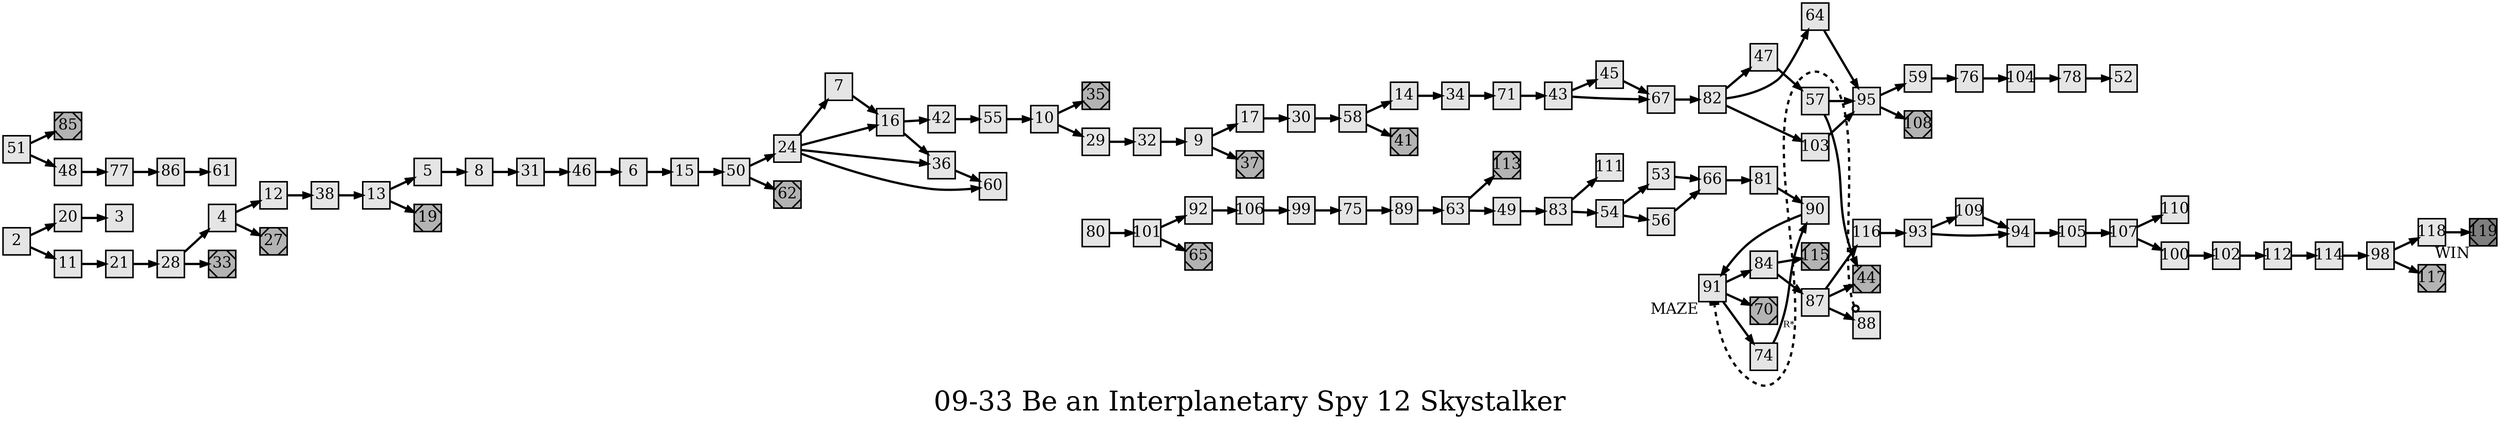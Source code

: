 digraph g{
  graph [ label="09-33 Be an Interplanetary Spy 12 Skystalker" rankdir=LR, ordering=out, fontsize=36, nodesep="0.35", ranksep="0.45"];
  node  [shape=rect, penwidth=2, fontsize=20, style=filled, fillcolor=grey90, margin="0,0", labelfloat=true, regular=true, fixedsize=true];
  edge  [labelfloat=true, penwidth=3, fontsize=12];
  // ---;
  // group  : Katz;
  // id     :;
  // gbid   :;
  // series :;
  // title  :;
  // author :;
  // credit:;
  // - name : Juliet Way-Henthorne;
  // role : encoder;
  // date : 2017-08-30;
  // - name : Jeremy Douglass;
  // role : editor;
  // date : 2017-10-19;
  // render:;
  // - name   : small;
  // styles : gvStyles-small.txt;
  // engine : dot;
  // comment: >;
  
  // ---;
  
  // From | To | Label;
  
  2 -> 20;
  2 -> 11;
  4 -> 12;
  4 -> 27;
  5 -> 8;
  6 -> 15;
  7 -> 16;
  8 -> 31;
  9 -> 17;
  9 -> 37;
  10 -> 35;
  10 -> 29;
  11 -> 21;
  12 -> 38;
  13 -> 5;
  13 -> 19;
  14 -> 34;
  15 -> 50;
  16 -> 42;
  16 -> 36;
  17 -> 30;
  19	[ xlabel="E", shape=Msquare, fontsize=20, fillcolor=grey70, xlabel="" ];
  20 -> 3;
  21 -> 28;
  24 -> 7;
  24 -> 16;
  24 -> 36;
  24 -> 60;
  27	[ xlabel="E", shape=Msquare, fontsize=20, fillcolor=grey70, xlabel="" ];
  28 -> 4;
  28 -> 33;
  29 -> 32;
  30 -> 58;
  31 -> 46;
  32 -> 9;
  33	[ xlabel="E", shape=Msquare, fontsize=20, fillcolor=grey70, xlabel="" ];
  34 -> 71;
  35	[ xlabel="E", shape=Msquare, fontsize=20, fillcolor=grey70, xlabel="" ];
  36 -> 60;
  37	[ xlabel="E", shape=Msquare, fontsize=20, fillcolor=grey70, xlabel="" ];
  38 -> 13;
  41	[ xlabel="E", shape=Msquare, fontsize=20, fillcolor=grey70, xlabel="" ];
  42 -> 55;
  43 -> 45;
  43 -> 67;
  44	[ xlabel="E", shape=Msquare, fontsize=20, fillcolor=grey70, xlabel="" ];
  45 -> 67;
  46 -> 6;
  47 -> 57;
  48 -> 77;
  49 -> 83;
  50 -> 24;
  50 -> 62;
  51 -> 85;
  51 -> 48;
  53 -> 66;
  54 -> 53;
  54 -> 56;
  55 -> 10;
  56 -> 66;
  57 -> 95;
  57 -> 44;
  58 -> 14;
  58 -> 41;
  59 -> 76;
  62	[ xlabel="E", shape=Msquare, fontsize=20, fillcolor=grey70, xlabel="" ];
  63 -> 113;
  63 -> 49;
  64 -> 95;
  65	[ xlabel="E", shape=Msquare, fontsize=20, fillcolor=grey70, xlabel="" ];
  66 -> 81;
  67 -> 82;
  70	[ xlabel="E", shape=Msquare, fontsize=20, fillcolor=grey70, xlabel="" ];
  71 -> 43;
  74 -> 90;
  75 -> 89;
  76 -> 104;
  77 -> 86;
  78 -> 52;
  80 -> 101;
  81 -> 90;
  82 -> 47;
  82 -> 64;
  82 -> 103;
  83 -> 111;
  83 -> 54;
  84 -> 115;
  84 -> 87;
  85	[ xlabel="E", shape=Msquare, fontsize=20, fillcolor=grey70, xlabel="" ];
  86 -> 61;
  87 -> 116;
  87 -> 44;
  87 -> 88;
  89 -> 63;
  90 -> 91;
  91 -> 84;
  91 -> 70;
  91 -> 74;
  92 -> 106;
  93 -> 109;
  93 -> 94;
  94 -> 105;
  95 -> 59;
  95 -> 108;
  98 -> 118;
  98 -> 117;
  99 -> 75;
  100 -> 102;
  101 -> 92;
  101 -> 65;
  102 -> 112;
  103 -> 95;
  104 -> 78;
  105 -> 107;
  106 -> 99;
  107 -> 110;
  107 -> 100;
  108	[ xlabel="E", shape=Msquare, fontsize=20, fillcolor=grey70, xlabel="" ];
  109 -> 94;
  112 -> 114;
  113	[ xlabel="E", shape=Msquare, fontsize=20, fillcolor=grey70, xlabel="" ];
  114 -> 98;
  115	[ xlabel="E", shape=Msquare, fontsize=20, fillcolor=grey70, xlabel="" ];
  116 -> 93;
  117	[ xlabel="E", shape=Msquare, fontsize=20, fillcolor=grey70, xlabel="" ];
  118 -> 119;
  119	[ xlabel="WIN", shape=Msquare, fontsize=20, fillcolor=grey50 ];
  
  // MAP REFERENCES;
  
  91	[ xlabel="MAZE" ];
  88 -> 91	[ xlabel="R*", dir=both, arrowhead=tee, arrowtail=odot, style=dashed, constraint=false, label="" ];
}

